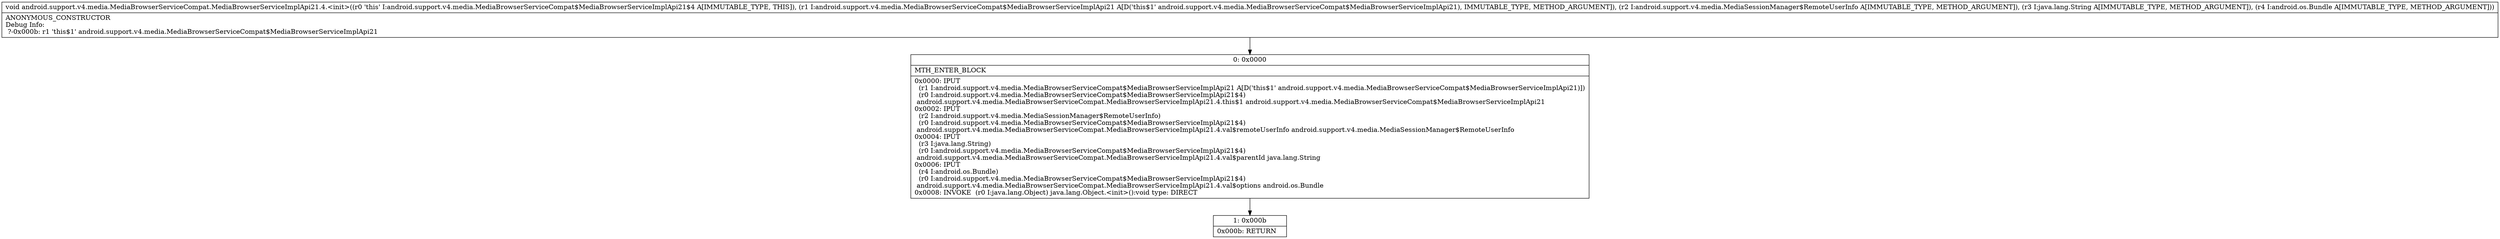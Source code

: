 digraph "CFG forandroid.support.v4.media.MediaBrowserServiceCompat.MediaBrowserServiceImplApi21.4.\<init\>(Landroid\/support\/v4\/media\/MediaBrowserServiceCompat$MediaBrowserServiceImplApi21;Landroid\/support\/v4\/media\/MediaSessionManager$RemoteUserInfo;Ljava\/lang\/String;Landroid\/os\/Bundle;)V" {
Node_0 [shape=record,label="{0\:\ 0x0000|MTH_ENTER_BLOCK\l|0x0000: IPUT  \l  (r1 I:android.support.v4.media.MediaBrowserServiceCompat$MediaBrowserServiceImplApi21 A[D('this$1' android.support.v4.media.MediaBrowserServiceCompat$MediaBrowserServiceImplApi21)])\l  (r0 I:android.support.v4.media.MediaBrowserServiceCompat$MediaBrowserServiceImplApi21$4)\l android.support.v4.media.MediaBrowserServiceCompat.MediaBrowserServiceImplApi21.4.this$1 android.support.v4.media.MediaBrowserServiceCompat$MediaBrowserServiceImplApi21 \l0x0002: IPUT  \l  (r2 I:android.support.v4.media.MediaSessionManager$RemoteUserInfo)\l  (r0 I:android.support.v4.media.MediaBrowserServiceCompat$MediaBrowserServiceImplApi21$4)\l android.support.v4.media.MediaBrowserServiceCompat.MediaBrowserServiceImplApi21.4.val$remoteUserInfo android.support.v4.media.MediaSessionManager$RemoteUserInfo \l0x0004: IPUT  \l  (r3 I:java.lang.String)\l  (r0 I:android.support.v4.media.MediaBrowserServiceCompat$MediaBrowserServiceImplApi21$4)\l android.support.v4.media.MediaBrowserServiceCompat.MediaBrowserServiceImplApi21.4.val$parentId java.lang.String \l0x0006: IPUT  \l  (r4 I:android.os.Bundle)\l  (r0 I:android.support.v4.media.MediaBrowserServiceCompat$MediaBrowserServiceImplApi21$4)\l android.support.v4.media.MediaBrowserServiceCompat.MediaBrowserServiceImplApi21.4.val$options android.os.Bundle \l0x0008: INVOKE  (r0 I:java.lang.Object) java.lang.Object.\<init\>():void type: DIRECT \l}"];
Node_1 [shape=record,label="{1\:\ 0x000b|0x000b: RETURN   \l}"];
MethodNode[shape=record,label="{void android.support.v4.media.MediaBrowserServiceCompat.MediaBrowserServiceImplApi21.4.\<init\>((r0 'this' I:android.support.v4.media.MediaBrowserServiceCompat$MediaBrowserServiceImplApi21$4 A[IMMUTABLE_TYPE, THIS]), (r1 I:android.support.v4.media.MediaBrowserServiceCompat$MediaBrowserServiceImplApi21 A[D('this$1' android.support.v4.media.MediaBrowserServiceCompat$MediaBrowserServiceImplApi21), IMMUTABLE_TYPE, METHOD_ARGUMENT]), (r2 I:android.support.v4.media.MediaSessionManager$RemoteUserInfo A[IMMUTABLE_TYPE, METHOD_ARGUMENT]), (r3 I:java.lang.String A[IMMUTABLE_TYPE, METHOD_ARGUMENT]), (r4 I:android.os.Bundle A[IMMUTABLE_TYPE, METHOD_ARGUMENT]))  | ANONYMOUS_CONSTRUCTOR\lDebug Info:\l  ?\-0x000b: r1 'this$1' android.support.v4.media.MediaBrowserServiceCompat$MediaBrowserServiceImplApi21\l}"];
MethodNode -> Node_0;
Node_0 -> Node_1;
}

